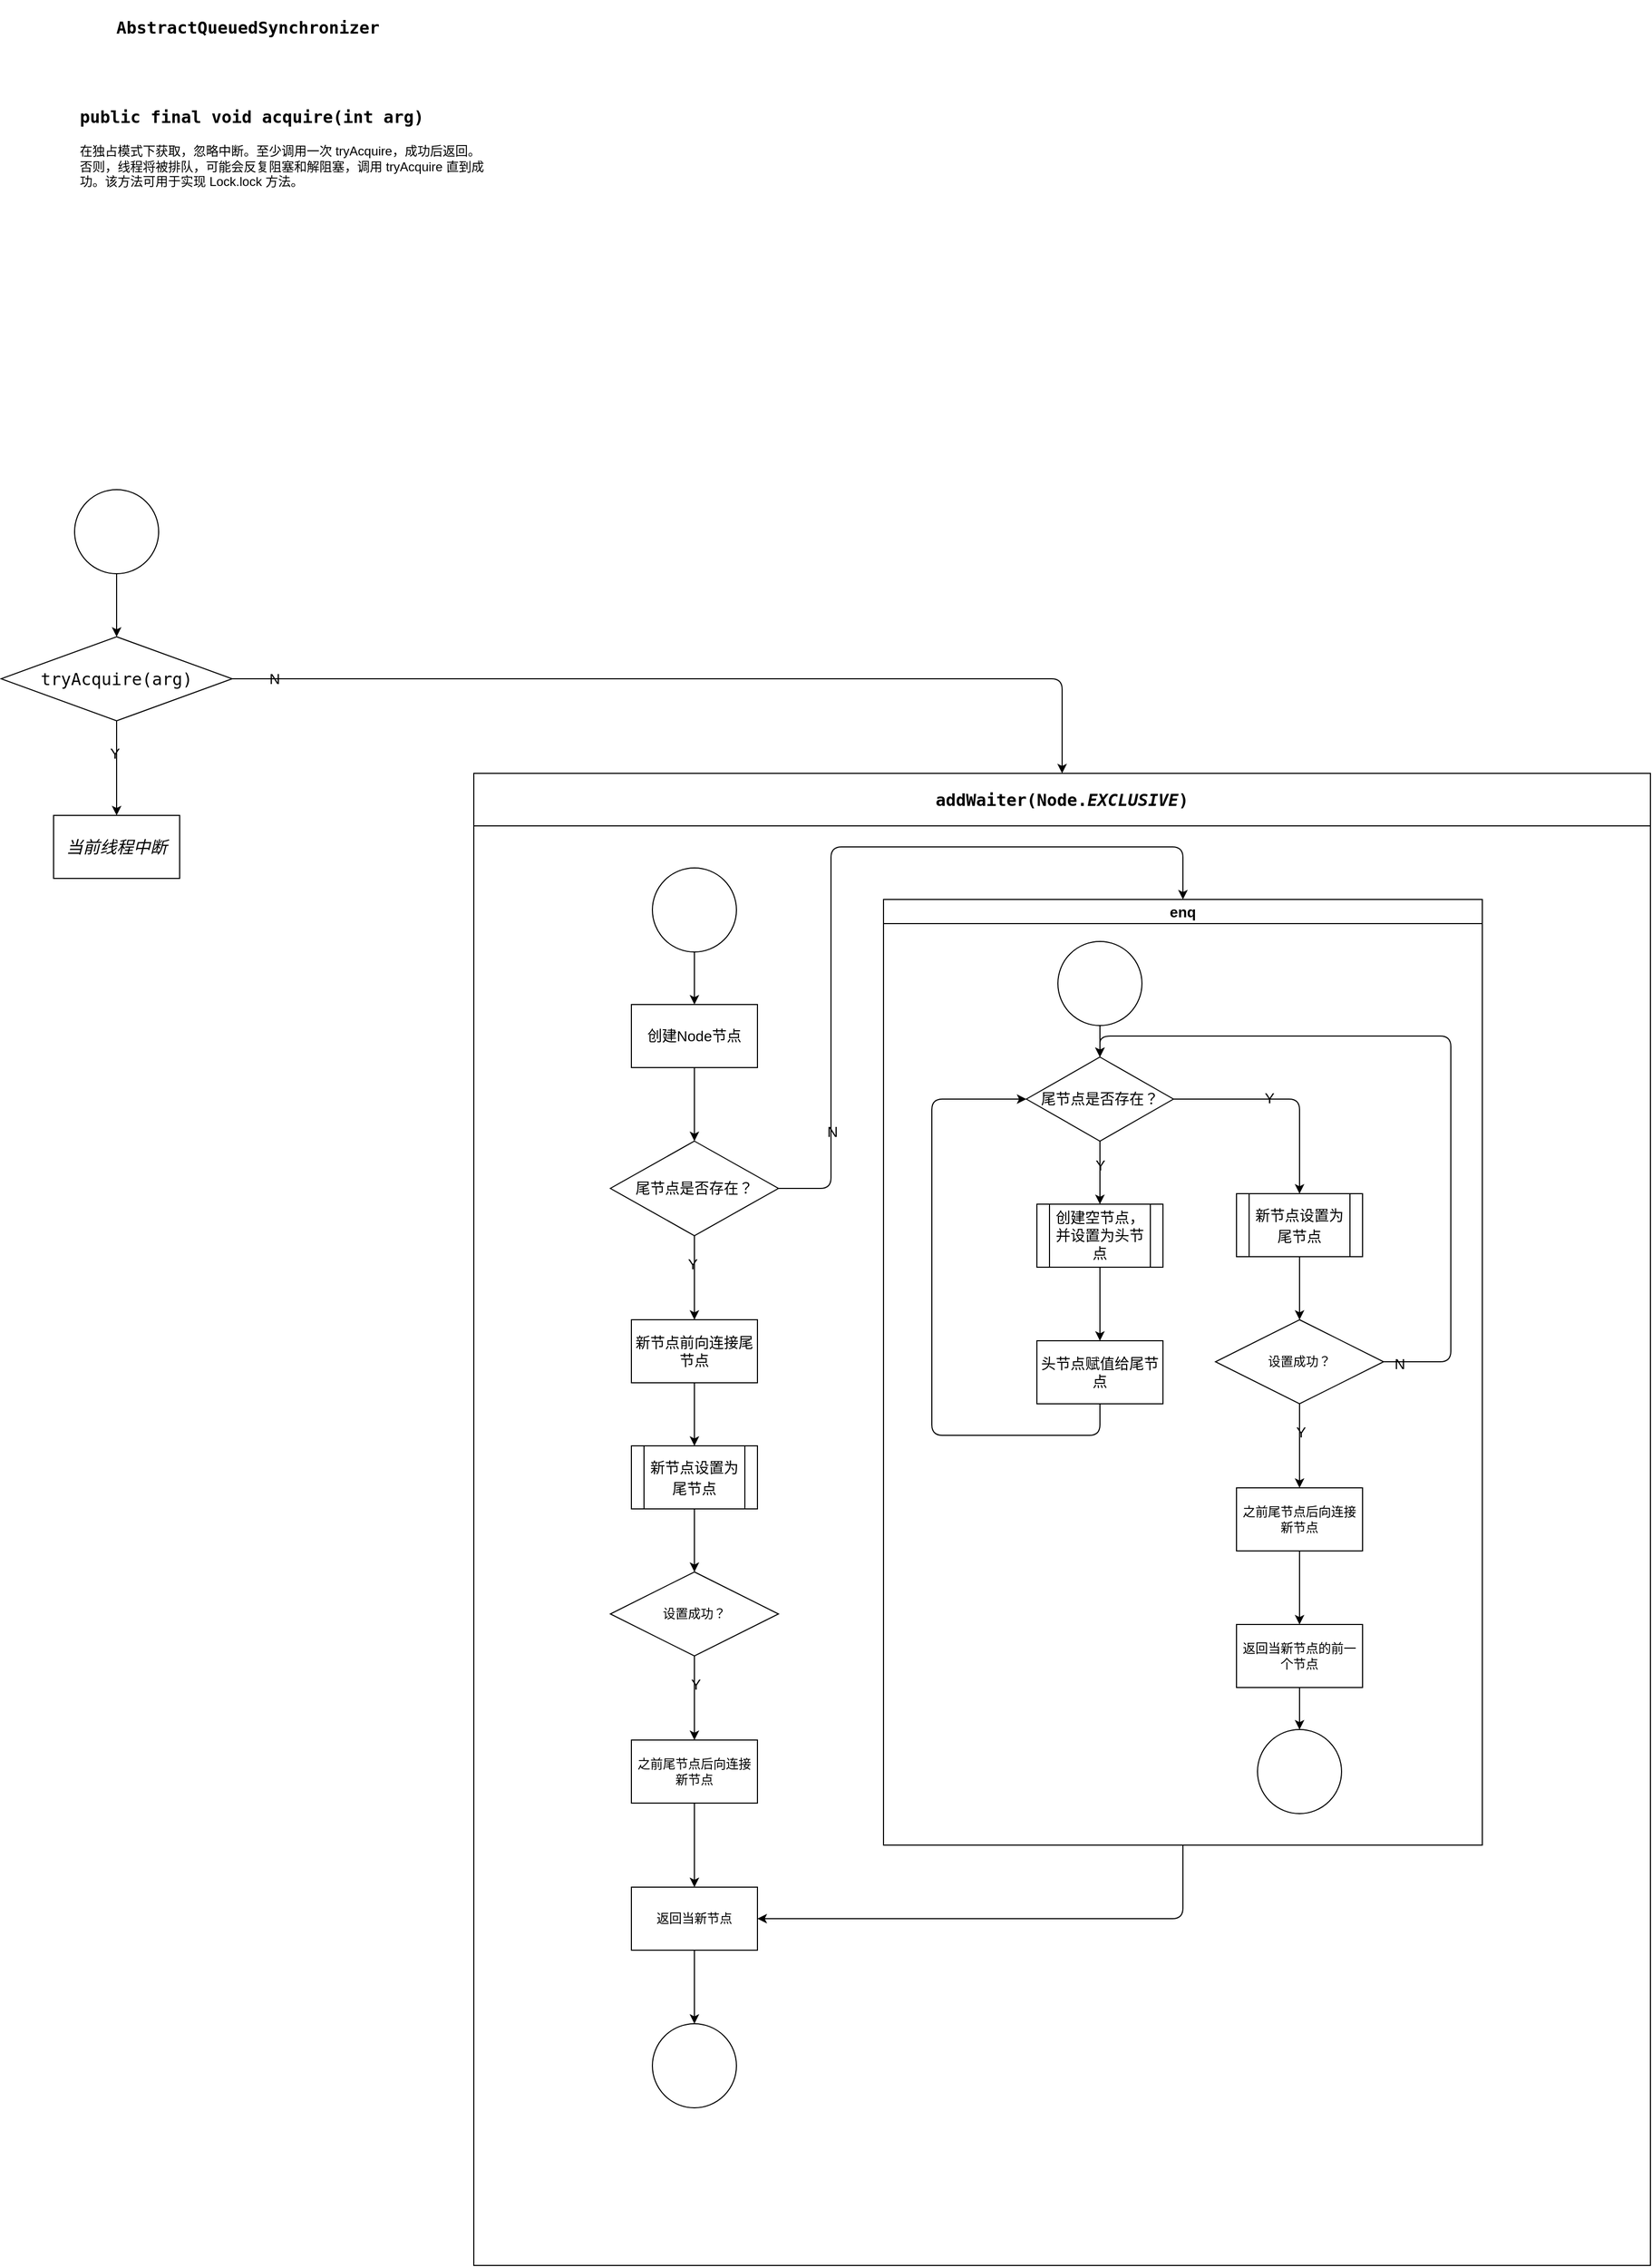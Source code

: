 <mxfile version="21.6.8" type="device" pages="4">
  <diagram id="f9ofhvscqAVapVEzPAAC" name="acquire(int arg)">
    <mxGraphModel dx="1936" dy="1835" grid="1" gridSize="10" guides="1" tooltips="1" connect="1" arrows="1" fold="1" page="1" pageScale="1" pageWidth="850" pageHeight="1100" math="0" shadow="0">
      <root>
        <mxCell id="0" />
        <mxCell id="1" parent="0" />
        <mxCell id="3" value="&lt;h1&gt;&lt;div style=&quot;&quot;&gt;&lt;pre style=&quot;font-family:&#39;Fira Code Medium&#39;,monospace;font-size:12.0pt;&quot;&gt;&lt;div&gt;&lt;pre style=&quot;font-family:&#39;Fira Code Medium&#39;,monospace;font-size:12.0pt;&quot;&gt;&lt;span style=&quot;&quot;&gt;public final void &lt;/span&gt;&lt;span style=&quot;&quot;&gt;acquire&lt;/span&gt;(&lt;span style=&quot;&quot;&gt;int &lt;/span&gt;arg)&lt;/pre&gt;&lt;/div&gt;&lt;/pre&gt;&lt;/div&gt;&lt;/h1&gt;&lt;p&gt;在独占模式下获取，忽略中断。至少调用一次 tryAcquire，成功后返回。否则，线程将被排队，可能会反复阻塞和解阻塞，调用 tryAcquire 直到成功。该方法可用于实现 Lock.lock 方法。&lt;/p&gt;" style="text;html=1;strokeColor=none;fillColor=none;spacing=5;spacingTop=-20;whiteSpace=wrap;overflow=hidden;rounded=0;labelBackgroundColor=none;fontColor=default;" parent="1" vertex="1">
          <mxGeometry x="-110" y="10" width="400" height="130" as="geometry" />
        </mxCell>
        <mxCell id="4" value="&lt;div style=&quot;&quot;&gt;&lt;pre style=&quot;font-family:&#39;Fira Code Medium&#39;,monospace;font-size:12.0pt;&quot;&gt;&lt;b&gt;AbstractQueuedSynchronizer&lt;/b&gt;&lt;/pre&gt;&lt;/div&gt;" style="text;html=1;strokeColor=none;fillColor=none;align=center;verticalAlign=middle;whiteSpace=wrap;rounded=0;labelBackgroundColor=none;fontColor=default;" parent="1" vertex="1">
          <mxGeometry x="-120" y="-80" width="350" height="40" as="geometry" />
        </mxCell>
        <mxCell id="7" value="" style="edgeStyle=orthogonalEdgeStyle;html=1;entryX=0.5;entryY=0;entryDx=0;entryDy=0;labelBackgroundColor=none;fontColor=default;" parent="1" source="5" target="96" edge="1">
          <mxGeometry relative="1" as="geometry">
            <mxPoint x="-70" y="710" as="targetPoint" />
          </mxGeometry>
        </mxCell>
        <mxCell id="9" value="&lt;font style=&quot;font-size: 14px;&quot;&gt;Y&lt;/font&gt;" style="edgeLabel;html=1;align=center;verticalAlign=middle;resizable=0;points=[];labelBackgroundColor=none;fontColor=default;" parent="7" vertex="1" connectable="0">
          <mxGeometry x="-0.311" y="-2" relative="1" as="geometry">
            <mxPoint as="offset" />
          </mxGeometry>
        </mxCell>
        <mxCell id="21" value="" style="edgeStyle=orthogonalEdgeStyle;html=1;fontSize=14;entryX=0.5;entryY=0;entryDx=0;entryDy=0;exitX=1;exitY=0.5;exitDx=0;exitDy=0;labelBackgroundColor=none;fontColor=default;" parent="1" source="5" target="24" edge="1">
          <mxGeometry relative="1" as="geometry">
            <mxPoint x="495" y="670" as="targetPoint" />
          </mxGeometry>
        </mxCell>
        <mxCell id="22" value="N" style="edgeLabel;html=1;align=center;verticalAlign=middle;resizable=0;points=[];fontSize=14;labelBackgroundColor=none;fontColor=default;" parent="21" vertex="1" connectable="0">
          <mxGeometry x="-0.168" y="-2" relative="1" as="geometry">
            <mxPoint x="-326" y="-2" as="offset" />
          </mxGeometry>
        </mxCell>
        <mxCell id="5" value="&lt;div style=&quot;&quot;&gt;&lt;pre style=&quot;font-family:&#39;Fira Code Medium&#39;,monospace;font-size:12.0pt;&quot;&gt;&lt;div&gt;&lt;pre style=&quot;font-family:&#39;Fira Code Medium&#39;,monospace;font-size:12.0pt;&quot;&gt;tryAcquire(arg)&lt;/pre&gt;&lt;/div&gt;&lt;/pre&gt;&lt;/div&gt;" style="rhombus;whiteSpace=wrap;html=1;labelBackgroundColor=none;fontColor=default;" parent="1" vertex="1">
          <mxGeometry x="-180" y="520" width="220" height="80" as="geometry" />
        </mxCell>
        <mxCell id="24" value="&lt;div style=&quot;&quot;&gt;&lt;pre style=&quot;font-family:&#39;Fira Code Medium&#39;,monospace;font-size:12.0pt;&quot;&gt;addWaiter(Node.&lt;span style=&quot;font-style: italic;&quot;&gt;EXCLUSIVE&lt;/span&gt;)&lt;/pre&gt;&lt;/div&gt;" style="swimlane;whiteSpace=wrap;html=1;fontSize=14;startSize=50;labelBackgroundColor=none;fontColor=default;fillColor=default;" parent="1" vertex="1">
          <mxGeometry x="270" y="650" width="1120" height="1420" as="geometry">
            <mxRectangle x="270" y="650" width="290" height="60" as="alternateBounds" />
          </mxGeometry>
        </mxCell>
        <mxCell id="27" value="" style="edgeStyle=orthogonalEdgeStyle;html=1;fontSize=14;labelBackgroundColor=none;fontColor=default;" parent="24" source="25" target="26" edge="1">
          <mxGeometry relative="1" as="geometry" />
        </mxCell>
        <mxCell id="25" value="创建Node节点" style="rounded=0;whiteSpace=wrap;html=1;fontSize=14;labelBackgroundColor=none;fontColor=default;" parent="24" vertex="1">
          <mxGeometry x="150" y="220" width="120" height="60" as="geometry" />
        </mxCell>
        <mxCell id="30" value="" style="edgeStyle=orthogonalEdgeStyle;html=1;fontSize=14;labelBackgroundColor=none;fontColor=default;" parent="24" source="26" target="29" edge="1">
          <mxGeometry relative="1" as="geometry" />
        </mxCell>
        <mxCell id="35" value="Y" style="edgeLabel;html=1;align=center;verticalAlign=middle;resizable=0;points=[];fontSize=14;labelBackgroundColor=none;fontColor=default;" parent="30" vertex="1" connectable="0">
          <mxGeometry x="-0.327" y="-2" relative="1" as="geometry">
            <mxPoint as="offset" />
          </mxGeometry>
        </mxCell>
        <mxCell id="26" value="尾节点是否存在？" style="rhombus;whiteSpace=wrap;html=1;fontSize=14;fillColor=default;rounded=0;labelBackgroundColor=none;fontColor=default;" parent="24" vertex="1">
          <mxGeometry x="130" y="350" width="160" height="90" as="geometry" />
        </mxCell>
        <mxCell id="59" style="edgeStyle=orthogonalEdgeStyle;html=1;exitX=0.5;exitY=1;exitDx=0;exitDy=0;entryX=0.5;entryY=0;entryDx=0;entryDy=0;fontSize=14;labelBackgroundColor=none;fontColor=default;" parent="24" source="29" target="LIpXykSS2qwct6Vp1co--42" edge="1">
          <mxGeometry relative="1" as="geometry" />
        </mxCell>
        <mxCell id="29" value="新节点前向连接尾节点" style="whiteSpace=wrap;html=1;fontSize=14;fillColor=default;rounded=0;labelBackgroundColor=none;fontColor=default;" parent="24" vertex="1">
          <mxGeometry x="150" y="520" width="120" height="60" as="geometry" />
        </mxCell>
        <mxCell id="60" style="edgeStyle=orthogonalEdgeStyle;html=1;exitX=0.5;exitY=1;exitDx=0;exitDy=0;entryX=0.5;entryY=0;entryDx=0;entryDy=0;fontSize=14;labelBackgroundColor=none;fontColor=default;" parent="24" source="LIpXykSS2qwct6Vp1co--42" target="43" edge="1">
          <mxGeometry relative="1" as="geometry" />
        </mxCell>
        <mxCell id="LIpXykSS2qwct6Vp1co--42" value="&lt;pre style=&quot;font-family: &amp;quot;Fira Code Medium&amp;quot;, monospace;&quot;&gt;&lt;span style=&quot;white-space: normal;&quot;&gt;&lt;font style=&quot;font-size: 14px;&quot;&gt;新节点设置为尾节点&lt;/font&gt;&lt;/span&gt;&lt;span style=&quot;font-size: 12pt;&quot;&gt;&lt;br&gt;&lt;/span&gt;&lt;/pre&gt;" style="shape=process;whiteSpace=wrap;html=1;backgroundOutline=1;fontSize=16;fontColor=default;labelBackgroundColor=none;" parent="24" vertex="1">
          <mxGeometry x="150" y="640" width="120" height="60" as="geometry" />
        </mxCell>
        <mxCell id="46" value="" style="edgeStyle=orthogonalEdgeStyle;html=1;labelBackgroundColor=none;fontColor=default;" parent="24" source="43" target="45" edge="1">
          <mxGeometry relative="1" as="geometry" />
        </mxCell>
        <mxCell id="47" value="&lt;font style=&quot;font-size: 14px;&quot;&gt;Y&lt;/font&gt;" style="edgeLabel;html=1;align=center;verticalAlign=middle;resizable=0;points=[];labelBackgroundColor=none;fontColor=default;" parent="46" vertex="1" connectable="0">
          <mxGeometry x="-0.325" y="1" relative="1" as="geometry">
            <mxPoint as="offset" />
          </mxGeometry>
        </mxCell>
        <mxCell id="43" value="设置成功？" style="rhombus;whiteSpace=wrap;html=1;labelBackgroundColor=none;fontColor=default;" parent="24" vertex="1">
          <mxGeometry x="130" y="760" width="160" height="80" as="geometry" />
        </mxCell>
        <mxCell id="52" value="" style="edgeStyle=orthogonalEdgeStyle;html=1;fontSize=14;labelBackgroundColor=none;fontColor=default;" parent="24" source="45" target="51" edge="1">
          <mxGeometry relative="1" as="geometry" />
        </mxCell>
        <mxCell id="45" value="之前尾节点后向连接新节点" style="whiteSpace=wrap;html=1;labelBackgroundColor=none;fontColor=default;" parent="24" vertex="1">
          <mxGeometry x="150" y="920" width="120" height="60" as="geometry" />
        </mxCell>
        <mxCell id="54" value="" style="edgeStyle=orthogonalEdgeStyle;html=1;fontSize=14;labelBackgroundColor=none;fontColor=default;" parent="24" source="51" target="53" edge="1">
          <mxGeometry relative="1" as="geometry" />
        </mxCell>
        <mxCell id="51" value="返回当新节点" style="whiteSpace=wrap;html=1;labelBackgroundColor=none;fontColor=default;" parent="24" vertex="1">
          <mxGeometry x="150" y="1060" width="120" height="60" as="geometry" />
        </mxCell>
        <mxCell id="53" value="" style="ellipse;whiteSpace=wrap;html=1;labelBackgroundColor=none;fontColor=default;" parent="24" vertex="1">
          <mxGeometry x="170" y="1190" width="80" height="80" as="geometry" />
        </mxCell>
        <mxCell id="56" style="edgeStyle=orthogonalEdgeStyle;html=1;entryX=0.5;entryY=0;entryDx=0;entryDy=0;fontSize=14;labelBackgroundColor=none;fontColor=default;" parent="24" source="55" target="25" edge="1">
          <mxGeometry relative="1" as="geometry" />
        </mxCell>
        <mxCell id="55" value="" style="ellipse;whiteSpace=wrap;html=1;aspect=fixed;fontSize=14;labelBackgroundColor=none;fontColor=default;" parent="24" vertex="1">
          <mxGeometry x="170" y="90" width="80" height="80" as="geometry" />
        </mxCell>
        <mxCell id="37" value="" style="edgeStyle=orthogonalEdgeStyle;html=1;fontSize=14;entryX=0.5;entryY=0;entryDx=0;entryDy=0;labelBackgroundColor=none;fontColor=default;" parent="24" source="26" target="83" edge="1">
          <mxGeometry relative="1" as="geometry">
            <mxPoint x="580" y="510" as="targetPoint" />
            <Array as="points">
              <mxPoint x="340" y="395" />
              <mxPoint x="340" y="70" />
              <mxPoint x="675" y="70" />
            </Array>
          </mxGeometry>
        </mxCell>
        <mxCell id="38" value="N" style="edgeLabel;html=1;align=center;verticalAlign=middle;resizable=0;points=[];fontSize=14;labelBackgroundColor=none;fontColor=default;" parent="37" vertex="1" connectable="0">
          <mxGeometry x="-0.28" y="-1" relative="1" as="geometry">
            <mxPoint y="169" as="offset" />
          </mxGeometry>
        </mxCell>
        <mxCell id="95" style="edgeStyle=orthogonalEdgeStyle;html=1;exitX=0.5;exitY=1;exitDx=0;exitDy=0;entryX=1;entryY=0.5;entryDx=0;entryDy=0;fontSize=14;labelBackgroundColor=none;fontColor=default;" parent="24" source="83" target="51" edge="1">
          <mxGeometry relative="1" as="geometry" />
        </mxCell>
        <mxCell id="83" value="enq" style="swimlane;whiteSpace=wrap;html=1;fontSize=14;labelBackgroundColor=none;fontColor=default;" parent="24" vertex="1">
          <mxGeometry x="390" y="120" width="570" height="900" as="geometry">
            <mxRectangle x="390" y="120" width="70" height="30" as="alternateBounds" />
          </mxGeometry>
        </mxCell>
        <mxCell id="64" value="头节点赋值给尾节点" style="whiteSpace=wrap;html=1;fontSize=14;labelBackgroundColor=none;fontColor=default;" parent="83" vertex="1">
          <mxGeometry x="146" y="420" width="120" height="60" as="geometry" />
        </mxCell>
        <mxCell id="61" value="尾节点是否存在？" style="rhombus;whiteSpace=wrap;html=1;fontSize=14;labelBackgroundColor=none;fontColor=default;" parent="83" vertex="1">
          <mxGeometry x="136" y="150" width="140" height="80" as="geometry" />
        </mxCell>
        <mxCell id="66" value="创建空节点，并设置为头节点" style="shape=process;whiteSpace=wrap;html=1;backgroundOutline=1;fontSize=14;labelBackgroundColor=none;fontColor=default;" parent="83" vertex="1">
          <mxGeometry x="146" y="290" width="120" height="60" as="geometry" />
        </mxCell>
        <mxCell id="65" value="" style="edgeStyle=orthogonalEdgeStyle;html=1;fontSize=14;exitX=0.5;exitY=1;exitDx=0;exitDy=0;labelBackgroundColor=none;fontColor=default;" parent="83" source="66" target="64" edge="1">
          <mxGeometry relative="1" as="geometry">
            <mxPoint x="206" y="350" as="sourcePoint" />
          </mxGeometry>
        </mxCell>
        <mxCell id="63" value="" style="edgeStyle=orthogonalEdgeStyle;html=1;fontSize=14;entryX=0.5;entryY=0;entryDx=0;entryDy=0;labelBackgroundColor=none;fontColor=default;" parent="83" source="61" target="66" edge="1">
          <mxGeometry relative="1" as="geometry">
            <mxPoint x="206" y="280" as="targetPoint" />
          </mxGeometry>
        </mxCell>
        <mxCell id="81" value="Y" style="edgeLabel;html=1;align=center;verticalAlign=middle;resizable=0;points=[];fontSize=14;labelBackgroundColor=none;fontColor=default;" parent="63" vertex="1" connectable="0">
          <mxGeometry x="-0.231" relative="1" as="geometry">
            <mxPoint as="offset" />
          </mxGeometry>
        </mxCell>
        <mxCell id="70" value="&lt;pre style=&quot;font-family: &amp;quot;Fira Code Medium&amp;quot;, monospace;&quot;&gt;&lt;span style=&quot;white-space: normal;&quot;&gt;&lt;font style=&quot;font-size: 14px;&quot;&gt;新节点设置为尾节点&lt;/font&gt;&lt;/span&gt;&lt;span style=&quot;font-size: 12pt;&quot;&gt;&lt;br&gt;&lt;/span&gt;&lt;/pre&gt;" style="shape=process;whiteSpace=wrap;html=1;backgroundOutline=1;fontSize=16;fontColor=default;labelBackgroundColor=none;" parent="83" vertex="1">
          <mxGeometry x="336" y="280" width="120" height="60" as="geometry" />
        </mxCell>
        <mxCell id="69" value="" style="edgeStyle=orthogonalEdgeStyle;html=1;fontSize=14;entryX=0.5;entryY=0;entryDx=0;entryDy=0;labelBackgroundColor=none;fontColor=default;" parent="83" source="61" target="70" edge="1">
          <mxGeometry relative="1" as="geometry">
            <mxPoint x="406" y="280" as="targetPoint" />
          </mxGeometry>
        </mxCell>
        <mxCell id="71" value="Y" style="edgeLabel;html=1;align=center;verticalAlign=middle;resizable=0;points=[];fontSize=14;labelBackgroundColor=none;fontColor=default;" parent="69" vertex="1" connectable="0">
          <mxGeometry x="-0.133" y="1" relative="1" as="geometry">
            <mxPoint as="offset" />
          </mxGeometry>
        </mxCell>
        <mxCell id="90" style="edgeStyle=orthogonalEdgeStyle;html=1;exitX=1;exitY=0.5;exitDx=0;exitDy=0;entryX=0.5;entryY=0;entryDx=0;entryDy=0;fontSize=14;labelBackgroundColor=none;fontColor=default;" parent="83" source="74" target="61" edge="1">
          <mxGeometry relative="1" as="geometry">
            <Array as="points">
              <mxPoint x="540" y="440" />
              <mxPoint x="540" y="130" />
              <mxPoint x="206" y="130" />
            </Array>
          </mxGeometry>
        </mxCell>
        <mxCell id="91" value="N" style="edgeLabel;html=1;align=center;verticalAlign=middle;resizable=0;points=[];fontSize=14;labelBackgroundColor=none;fontColor=default;" parent="90" vertex="1" connectable="0">
          <mxGeometry x="-0.959" y="-2" relative="1" as="geometry">
            <mxPoint as="offset" />
          </mxGeometry>
        </mxCell>
        <mxCell id="74" value="设置成功？" style="rhombus;whiteSpace=wrap;html=1;labelBackgroundColor=none;fontColor=default;" parent="83" vertex="1">
          <mxGeometry x="316" y="400" width="160" height="80" as="geometry" />
        </mxCell>
        <mxCell id="75" value="之前尾节点后向连接新节点" style="whiteSpace=wrap;html=1;labelBackgroundColor=none;fontColor=default;" parent="83" vertex="1">
          <mxGeometry x="336" y="560" width="120" height="60" as="geometry" />
        </mxCell>
        <mxCell id="76" value="" style="edgeStyle=orthogonalEdgeStyle;html=1;fontSize=14;labelBackgroundColor=none;fontColor=default;" parent="83" source="70" target="74" edge="1">
          <mxGeometry relative="1" as="geometry" />
        </mxCell>
        <mxCell id="72" value="" style="edgeStyle=orthogonalEdgeStyle;html=1;labelBackgroundColor=none;fontColor=default;" parent="83" source="74" target="75" edge="1">
          <mxGeometry relative="1" as="geometry" />
        </mxCell>
        <mxCell id="73" value="&lt;font style=&quot;font-size: 14px;&quot;&gt;Y&lt;/font&gt;" style="edgeLabel;html=1;align=center;verticalAlign=middle;resizable=0;points=[];labelBackgroundColor=none;fontColor=default;" parent="72" vertex="1" connectable="0">
          <mxGeometry x="-0.325" y="1" relative="1" as="geometry">
            <mxPoint as="offset" />
          </mxGeometry>
        </mxCell>
        <mxCell id="85" value="" style="edgeStyle=orthogonalEdgeStyle;html=1;fontSize=14;labelBackgroundColor=none;fontColor=default;" parent="83" source="77" target="84" edge="1">
          <mxGeometry relative="1" as="geometry" />
        </mxCell>
        <mxCell id="77" value="返回当新节点的前一个节点" style="whiteSpace=wrap;html=1;labelBackgroundColor=none;fontColor=default;" parent="83" vertex="1">
          <mxGeometry x="336" y="690" width="120" height="60" as="geometry" />
        </mxCell>
        <mxCell id="78" value="" style="edgeStyle=orthogonalEdgeStyle;html=1;fontSize=14;labelBackgroundColor=none;fontColor=default;" parent="83" source="75" target="77" edge="1">
          <mxGeometry relative="1" as="geometry" />
        </mxCell>
        <mxCell id="80" style="edgeStyle=orthogonalEdgeStyle;html=1;exitX=0.5;exitY=1;exitDx=0;exitDy=0;fontSize=14;entryX=0;entryY=0.5;entryDx=0;entryDy=0;labelBackgroundColor=none;fontColor=default;" parent="83" source="64" target="61" edge="1">
          <mxGeometry relative="1" as="geometry">
            <mxPoint x="26" y="170" as="targetPoint" />
            <Array as="points">
              <mxPoint x="206" y="510" />
              <mxPoint x="46" y="510" />
              <mxPoint x="46" y="190" />
            </Array>
          </mxGeometry>
        </mxCell>
        <mxCell id="84" value="" style="ellipse;whiteSpace=wrap;html=1;labelBackgroundColor=none;fontColor=default;" parent="83" vertex="1">
          <mxGeometry x="356" y="790" width="80" height="80" as="geometry" />
        </mxCell>
        <mxCell id="89" value="" style="edgeStyle=orthogonalEdgeStyle;html=1;fontSize=14;labelBackgroundColor=none;fontColor=default;" parent="83" source="88" target="61" edge="1">
          <mxGeometry relative="1" as="geometry" />
        </mxCell>
        <mxCell id="88" value="" style="ellipse;whiteSpace=wrap;html=1;aspect=fixed;fontSize=14;labelBackgroundColor=none;fontColor=default;" parent="83" vertex="1">
          <mxGeometry x="166" y="40" width="80" height="80" as="geometry" />
        </mxCell>
        <mxCell id="40" style="edgeStyle=orthogonalEdgeStyle;html=1;entryX=0.5;entryY=0;entryDx=0;entryDy=0;labelBackgroundColor=none;fontColor=default;" parent="1" source="39" target="5" edge="1">
          <mxGeometry relative="1" as="geometry" />
        </mxCell>
        <mxCell id="39" value="" style="ellipse;whiteSpace=wrap;html=1;aspect=fixed;labelBackgroundColor=none;fontColor=default;" parent="1" vertex="1">
          <mxGeometry x="-110" y="380" width="80" height="80" as="geometry" />
        </mxCell>
        <mxCell id="96" value="&lt;pre style=&quot;font-family: &amp;quot;Fira Code Medium&amp;quot;, monospace; font-size: 12pt;&quot;&gt;&lt;i style=&quot;font-size: 12pt;&quot;&gt;当前线程中断&lt;/i&gt;&lt;/pre&gt;" style="rounded=0;whiteSpace=wrap;html=1;fontSize=14;labelBackgroundColor=none;fontColor=default;" parent="1" vertex="1">
          <mxGeometry x="-130" y="690" width="120" height="60" as="geometry" />
        </mxCell>
      </root>
    </mxGraphModel>
  </diagram>
  <diagram id="zjGJxaz_YKM-sOUEJDx1" name="Page-2">
    <mxGraphModel dx="1192" dy="827" grid="1" gridSize="10" guides="1" tooltips="1" connect="1" arrows="1" fold="1" page="1" pageScale="1" pageWidth="850" pageHeight="1100" math="0" shadow="0">
      <root>
        <mxCell id="0" />
        <mxCell id="1" parent="0" />
      </root>
    </mxGraphModel>
  </diagram>
  <diagram id="eimo9RbLeU8j0LPWjHyK" name="addWaiter">
    <mxGraphModel dx="1086" dy="735" grid="1" gridSize="10" guides="1" tooltips="1" connect="1" arrows="1" fold="1" page="1" pageScale="1" pageWidth="850" pageHeight="1100" math="0" shadow="0">
      <root>
        <mxCell id="0" />
        <mxCell id="1" parent="0" />
        <mxCell id="x-CPDvdp4OWk2buD2e3R-1" value="&lt;div style=&quot;&quot;&gt;&lt;pre style=&quot;font-family:&#39;Fira Code Medium&#39;,monospace;font-size:12.0pt;&quot;&gt;addWaiter(Node.&lt;span style=&quot;font-style: italic;&quot;&gt;EXCLUSIVE&lt;/span&gt;)&lt;/pre&gt;&lt;/div&gt;" style="swimlane;whiteSpace=wrap;html=1;fontSize=14;startSize=50;labelBackgroundColor=none;fontColor=default;labelBorderColor=none;" parent="1" vertex="1">
          <mxGeometry x="250" y="540" width="1120" height="1420" as="geometry">
            <mxRectangle x="270" y="650" width="290" height="60" as="alternateBounds" />
          </mxGeometry>
        </mxCell>
        <mxCell id="x-CPDvdp4OWk2buD2e3R-2" value="" style="edgeStyle=orthogonalEdgeStyle;html=1;fontSize=14;labelBackgroundColor=none;fontColor=default;labelBorderColor=none;" parent="x-CPDvdp4OWk2buD2e3R-1" source="x-CPDvdp4OWk2buD2e3R-3" target="x-CPDvdp4OWk2buD2e3R-6" edge="1">
          <mxGeometry relative="1" as="geometry" />
        </mxCell>
        <mxCell id="x-CPDvdp4OWk2buD2e3R-3" value="创建Node节点" style="rounded=0;whiteSpace=wrap;html=1;fontSize=14;labelBackgroundColor=none;fontColor=default;labelBorderColor=none;" parent="x-CPDvdp4OWk2buD2e3R-1" vertex="1">
          <mxGeometry x="150" y="220" width="120" height="60" as="geometry" />
        </mxCell>
        <mxCell id="x-CPDvdp4OWk2buD2e3R-4" value="" style="edgeStyle=orthogonalEdgeStyle;html=1;fontSize=14;labelBackgroundColor=none;fontColor=default;labelBorderColor=none;" parent="x-CPDvdp4OWk2buD2e3R-1" source="x-CPDvdp4OWk2buD2e3R-6" target="x-CPDvdp4OWk2buD2e3R-8" edge="1">
          <mxGeometry relative="1" as="geometry" />
        </mxCell>
        <mxCell id="x-CPDvdp4OWk2buD2e3R-5" value="Y" style="edgeLabel;html=1;align=center;verticalAlign=middle;resizable=0;points=[];fontSize=14;labelBackgroundColor=none;fontColor=default;labelBorderColor=none;" parent="x-CPDvdp4OWk2buD2e3R-4" vertex="1" connectable="0">
          <mxGeometry x="-0.327" y="-2" relative="1" as="geometry">
            <mxPoint as="offset" />
          </mxGeometry>
        </mxCell>
        <mxCell id="x-CPDvdp4OWk2buD2e3R-6" value="尾节点是否存在？" style="rhombus;whiteSpace=wrap;html=1;fontSize=14;fillColor=default;rounded=0;labelBackgroundColor=none;fontColor=default;labelBorderColor=none;strokeColor=default;" parent="x-CPDvdp4OWk2buD2e3R-1" vertex="1">
          <mxGeometry x="130" y="350" width="160" height="90" as="geometry" />
        </mxCell>
        <mxCell id="x-CPDvdp4OWk2buD2e3R-7" style="edgeStyle=orthogonalEdgeStyle;html=1;exitX=0.5;exitY=1;exitDx=0;exitDy=0;entryX=0.5;entryY=0;entryDx=0;entryDy=0;fontSize=14;labelBackgroundColor=none;fontColor=default;labelBorderColor=none;" parent="x-CPDvdp4OWk2buD2e3R-1" source="x-CPDvdp4OWk2buD2e3R-8" target="x-CPDvdp4OWk2buD2e3R-10" edge="1">
          <mxGeometry relative="1" as="geometry" />
        </mxCell>
        <mxCell id="x-CPDvdp4OWk2buD2e3R-8" value="新节点前向连接尾节点" style="whiteSpace=wrap;html=1;fontSize=14;fillColor=default;rounded=0;labelBackgroundColor=none;fontColor=default;labelBorderColor=none;" parent="x-CPDvdp4OWk2buD2e3R-1" vertex="1">
          <mxGeometry x="150" y="520" width="120" height="60" as="geometry" />
        </mxCell>
        <mxCell id="x-CPDvdp4OWk2buD2e3R-9" style="edgeStyle=orthogonalEdgeStyle;html=1;exitX=0.5;exitY=1;exitDx=0;exitDy=0;entryX=0.5;entryY=0;entryDx=0;entryDy=0;fontSize=14;labelBackgroundColor=none;fontColor=default;labelBorderColor=none;" parent="x-CPDvdp4OWk2buD2e3R-1" source="x-CPDvdp4OWk2buD2e3R-10" target="x-CPDvdp4OWk2buD2e3R-13" edge="1">
          <mxGeometry relative="1" as="geometry" />
        </mxCell>
        <mxCell id="x-CPDvdp4OWk2buD2e3R-10" value="&lt;pre style=&quot;font-family: &amp;quot;Fira Code Medium&amp;quot;, monospace;&quot;&gt;&lt;span style=&quot;white-space: normal;&quot;&gt;&lt;font style=&quot;font-size: 14px;&quot;&gt;新节点设置为尾节点&lt;/font&gt;&lt;/span&gt;&lt;span style=&quot;font-size: 12pt;&quot;&gt;&lt;br&gt;&lt;/span&gt;&lt;/pre&gt;" style="shape=process;whiteSpace=wrap;html=1;backgroundOutline=1;fontSize=16;fontColor=default;labelBackgroundColor=none;labelBorderColor=none;fillColor=default;strokeColor=default;" parent="x-CPDvdp4OWk2buD2e3R-1" vertex="1">
          <mxGeometry x="150" y="640" width="120" height="60" as="geometry" />
        </mxCell>
        <mxCell id="x-CPDvdp4OWk2buD2e3R-11" value="" style="edgeStyle=orthogonalEdgeStyle;html=1;labelBackgroundColor=none;fontColor=default;labelBorderColor=none;" parent="x-CPDvdp4OWk2buD2e3R-1" source="x-CPDvdp4OWk2buD2e3R-13" target="x-CPDvdp4OWk2buD2e3R-15" edge="1">
          <mxGeometry relative="1" as="geometry" />
        </mxCell>
        <mxCell id="x-CPDvdp4OWk2buD2e3R-12" value="&lt;font style=&quot;font-size: 14px;&quot;&gt;Y&lt;/font&gt;" style="edgeLabel;html=1;align=center;verticalAlign=middle;resizable=0;points=[];labelBackgroundColor=none;fontColor=default;labelBorderColor=none;" parent="x-CPDvdp4OWk2buD2e3R-11" vertex="1" connectable="0">
          <mxGeometry x="-0.325" y="1" relative="1" as="geometry">
            <mxPoint as="offset" />
          </mxGeometry>
        </mxCell>
        <mxCell id="x-CPDvdp4OWk2buD2e3R-13" value="设置成功？" style="rhombus;whiteSpace=wrap;html=1;labelBackgroundColor=none;fontColor=default;labelBorderColor=none;" parent="x-CPDvdp4OWk2buD2e3R-1" vertex="1">
          <mxGeometry x="130" y="760" width="160" height="80" as="geometry" />
        </mxCell>
        <mxCell id="x-CPDvdp4OWk2buD2e3R-14" value="" style="edgeStyle=orthogonalEdgeStyle;html=1;fontSize=14;labelBackgroundColor=none;fontColor=default;labelBorderColor=none;" parent="x-CPDvdp4OWk2buD2e3R-1" source="x-CPDvdp4OWk2buD2e3R-15" target="x-CPDvdp4OWk2buD2e3R-17" edge="1">
          <mxGeometry relative="1" as="geometry" />
        </mxCell>
        <mxCell id="x-CPDvdp4OWk2buD2e3R-15" value="之前尾节点后向连接新节点" style="whiteSpace=wrap;html=1;labelBackgroundColor=none;fontColor=default;labelBorderColor=none;" parent="x-CPDvdp4OWk2buD2e3R-1" vertex="1">
          <mxGeometry x="150" y="920" width="120" height="60" as="geometry" />
        </mxCell>
        <mxCell id="x-CPDvdp4OWk2buD2e3R-16" value="" style="edgeStyle=orthogonalEdgeStyle;html=1;fontSize=14;labelBackgroundColor=none;fontColor=default;labelBorderColor=none;" parent="x-CPDvdp4OWk2buD2e3R-1" source="x-CPDvdp4OWk2buD2e3R-17" target="x-CPDvdp4OWk2buD2e3R-18" edge="1">
          <mxGeometry relative="1" as="geometry" />
        </mxCell>
        <mxCell id="x-CPDvdp4OWk2buD2e3R-17" value="返回当新节点" style="whiteSpace=wrap;html=1;labelBackgroundColor=none;fontColor=default;labelBorderColor=none;" parent="x-CPDvdp4OWk2buD2e3R-1" vertex="1">
          <mxGeometry x="150" y="1060" width="120" height="60" as="geometry" />
        </mxCell>
        <mxCell id="x-CPDvdp4OWk2buD2e3R-18" value="" style="ellipse;whiteSpace=wrap;html=1;labelBackgroundColor=none;fontColor=default;labelBorderColor=none;" parent="x-CPDvdp4OWk2buD2e3R-1" vertex="1">
          <mxGeometry x="170" y="1190" width="80" height="80" as="geometry" />
        </mxCell>
        <mxCell id="x-CPDvdp4OWk2buD2e3R-19" style="edgeStyle=orthogonalEdgeStyle;html=1;entryX=0.5;entryY=0;entryDx=0;entryDy=0;fontSize=14;labelBackgroundColor=none;fontColor=default;labelBorderColor=none;" parent="x-CPDvdp4OWk2buD2e3R-1" source="x-CPDvdp4OWk2buD2e3R-20" target="x-CPDvdp4OWk2buD2e3R-3" edge="1">
          <mxGeometry relative="1" as="geometry" />
        </mxCell>
        <mxCell id="x-CPDvdp4OWk2buD2e3R-20" value="" style="ellipse;whiteSpace=wrap;html=1;aspect=fixed;fontSize=14;labelBackgroundColor=none;fontColor=default;labelBorderColor=none;" parent="x-CPDvdp4OWk2buD2e3R-1" vertex="1">
          <mxGeometry x="170" y="90" width="80" height="80" as="geometry" />
        </mxCell>
        <mxCell id="x-CPDvdp4OWk2buD2e3R-21" value="" style="edgeStyle=orthogonalEdgeStyle;html=1;fontSize=14;entryX=0.5;entryY=0;entryDx=0;entryDy=0;labelBackgroundColor=none;fontColor=default;labelBorderColor=none;" parent="x-CPDvdp4OWk2buD2e3R-1" source="x-CPDvdp4OWk2buD2e3R-6" target="x-CPDvdp4OWk2buD2e3R-24" edge="1">
          <mxGeometry relative="1" as="geometry">
            <mxPoint x="580" y="510" as="targetPoint" />
            <Array as="points">
              <mxPoint x="340" y="395" />
              <mxPoint x="340" y="70" />
              <mxPoint x="675" y="70" />
            </Array>
          </mxGeometry>
        </mxCell>
        <mxCell id="x-CPDvdp4OWk2buD2e3R-22" value="N" style="edgeLabel;html=1;align=center;verticalAlign=middle;resizable=0;points=[];fontSize=14;labelBackgroundColor=none;fontColor=default;labelBorderColor=none;" parent="x-CPDvdp4OWk2buD2e3R-21" vertex="1" connectable="0">
          <mxGeometry x="-0.28" y="-1" relative="1" as="geometry">
            <mxPoint y="169" as="offset" />
          </mxGeometry>
        </mxCell>
        <mxCell id="x-CPDvdp4OWk2buD2e3R-23" style="edgeStyle=orthogonalEdgeStyle;html=1;exitX=0.5;exitY=1;exitDx=0;exitDy=0;entryX=1;entryY=0.5;entryDx=0;entryDy=0;fontSize=14;labelBackgroundColor=none;fontColor=default;labelBorderColor=none;" parent="x-CPDvdp4OWk2buD2e3R-1" source="x-CPDvdp4OWk2buD2e3R-24" target="x-CPDvdp4OWk2buD2e3R-17" edge="1">
          <mxGeometry relative="1" as="geometry" />
        </mxCell>
        <mxCell id="x-CPDvdp4OWk2buD2e3R-24" value="enq" style="swimlane;whiteSpace=wrap;html=1;fontSize=14;labelBackgroundColor=none;fontColor=default;labelBorderColor=none;" parent="x-CPDvdp4OWk2buD2e3R-1" vertex="1">
          <mxGeometry x="390" y="120" width="570" height="900" as="geometry">
            <mxRectangle x="390" y="120" width="70" height="30" as="alternateBounds" />
          </mxGeometry>
        </mxCell>
        <mxCell id="x-CPDvdp4OWk2buD2e3R-25" value="头节点赋值给尾节点" style="whiteSpace=wrap;html=1;fontSize=14;labelBackgroundColor=none;fontColor=default;labelBorderColor=none;" parent="x-CPDvdp4OWk2buD2e3R-24" vertex="1">
          <mxGeometry x="146" y="420" width="120" height="60" as="geometry" />
        </mxCell>
        <mxCell id="x-CPDvdp4OWk2buD2e3R-26" value="尾节点是否存在？" style="rhombus;whiteSpace=wrap;html=1;fontSize=14;labelBackgroundColor=none;fontColor=default;labelBorderColor=none;" parent="x-CPDvdp4OWk2buD2e3R-24" vertex="1">
          <mxGeometry x="136" y="150" width="140" height="80" as="geometry" />
        </mxCell>
        <mxCell id="x-CPDvdp4OWk2buD2e3R-27" value="创建空节点，并设置为头节点" style="shape=process;whiteSpace=wrap;html=1;backgroundOutline=1;fontSize=14;labelBackgroundColor=none;fontColor=default;labelBorderColor=none;" parent="x-CPDvdp4OWk2buD2e3R-24" vertex="1">
          <mxGeometry x="146" y="290" width="120" height="60" as="geometry" />
        </mxCell>
        <mxCell id="x-CPDvdp4OWk2buD2e3R-28" value="" style="edgeStyle=orthogonalEdgeStyle;html=1;fontSize=14;exitX=0.5;exitY=1;exitDx=0;exitDy=0;labelBackgroundColor=none;fontColor=default;labelBorderColor=none;" parent="x-CPDvdp4OWk2buD2e3R-24" source="x-CPDvdp4OWk2buD2e3R-27" target="x-CPDvdp4OWk2buD2e3R-25" edge="1">
          <mxGeometry relative="1" as="geometry">
            <mxPoint x="206" y="350" as="sourcePoint" />
          </mxGeometry>
        </mxCell>
        <mxCell id="x-CPDvdp4OWk2buD2e3R-29" value="" style="edgeStyle=orthogonalEdgeStyle;html=1;fontSize=14;entryX=0.5;entryY=0;entryDx=0;entryDy=0;labelBackgroundColor=none;fontColor=default;labelBorderColor=none;" parent="x-CPDvdp4OWk2buD2e3R-24" source="x-CPDvdp4OWk2buD2e3R-26" target="x-CPDvdp4OWk2buD2e3R-27" edge="1">
          <mxGeometry relative="1" as="geometry">
            <mxPoint x="206" y="280" as="targetPoint" />
          </mxGeometry>
        </mxCell>
        <mxCell id="x-CPDvdp4OWk2buD2e3R-30" value="Y" style="edgeLabel;html=1;align=center;verticalAlign=middle;resizable=0;points=[];fontSize=14;labelBackgroundColor=none;fontColor=default;labelBorderColor=none;" parent="x-CPDvdp4OWk2buD2e3R-29" vertex="1" connectable="0">
          <mxGeometry x="-0.231" relative="1" as="geometry">
            <mxPoint as="offset" />
          </mxGeometry>
        </mxCell>
        <mxCell id="x-CPDvdp4OWk2buD2e3R-31" value="&lt;pre style=&quot;font-family: &amp;quot;Fira Code Medium&amp;quot;, monospace;&quot;&gt;&lt;span style=&quot;white-space: normal;&quot;&gt;&lt;font style=&quot;font-size: 14px;&quot;&gt;新节点设置为尾节点&lt;/font&gt;&lt;/span&gt;&lt;span style=&quot;font-size: 12pt;&quot;&gt;&lt;br&gt;&lt;/span&gt;&lt;/pre&gt;" style="shape=process;whiteSpace=wrap;html=1;backgroundOutline=1;fontSize=16;fontColor=default;labelBackgroundColor=none;labelBorderColor=none;" parent="x-CPDvdp4OWk2buD2e3R-24" vertex="1">
          <mxGeometry x="336" y="280" width="120" height="60" as="geometry" />
        </mxCell>
        <mxCell id="x-CPDvdp4OWk2buD2e3R-32" value="" style="edgeStyle=orthogonalEdgeStyle;html=1;fontSize=14;entryX=0.5;entryY=0;entryDx=0;entryDy=0;labelBackgroundColor=none;fontColor=default;labelBorderColor=none;" parent="x-CPDvdp4OWk2buD2e3R-24" source="x-CPDvdp4OWk2buD2e3R-26" target="x-CPDvdp4OWk2buD2e3R-31" edge="1">
          <mxGeometry relative="1" as="geometry">
            <mxPoint x="406" y="280" as="targetPoint" />
          </mxGeometry>
        </mxCell>
        <mxCell id="x-CPDvdp4OWk2buD2e3R-33" value="Y" style="edgeLabel;html=1;align=center;verticalAlign=middle;resizable=0;points=[];fontSize=14;labelBackgroundColor=none;fontColor=default;labelBorderColor=none;" parent="x-CPDvdp4OWk2buD2e3R-32" vertex="1" connectable="0">
          <mxGeometry x="-0.133" y="1" relative="1" as="geometry">
            <mxPoint as="offset" />
          </mxGeometry>
        </mxCell>
        <mxCell id="x-CPDvdp4OWk2buD2e3R-34" style="edgeStyle=orthogonalEdgeStyle;html=1;exitX=1;exitY=0.5;exitDx=0;exitDy=0;entryX=0.5;entryY=0;entryDx=0;entryDy=0;fontSize=14;labelBackgroundColor=none;fontColor=default;labelBorderColor=none;" parent="x-CPDvdp4OWk2buD2e3R-24" source="x-CPDvdp4OWk2buD2e3R-36" target="x-CPDvdp4OWk2buD2e3R-26" edge="1">
          <mxGeometry relative="1" as="geometry">
            <Array as="points">
              <mxPoint x="540" y="440" />
              <mxPoint x="540" y="130" />
              <mxPoint x="206" y="130" />
            </Array>
          </mxGeometry>
        </mxCell>
        <mxCell id="x-CPDvdp4OWk2buD2e3R-35" value="N" style="edgeLabel;html=1;align=center;verticalAlign=middle;resizable=0;points=[];fontSize=14;labelBackgroundColor=none;fontColor=default;labelBorderColor=none;" parent="x-CPDvdp4OWk2buD2e3R-34" vertex="1" connectable="0">
          <mxGeometry x="-0.959" y="-2" relative="1" as="geometry">
            <mxPoint as="offset" />
          </mxGeometry>
        </mxCell>
        <mxCell id="x-CPDvdp4OWk2buD2e3R-36" value="设置成功？" style="rhombus;whiteSpace=wrap;html=1;labelBackgroundColor=none;fontColor=default;labelBorderColor=none;" parent="x-CPDvdp4OWk2buD2e3R-24" vertex="1">
          <mxGeometry x="316" y="400" width="160" height="80" as="geometry" />
        </mxCell>
        <mxCell id="x-CPDvdp4OWk2buD2e3R-37" value="之前尾节点后向连接新节点" style="whiteSpace=wrap;html=1;labelBackgroundColor=none;fontColor=default;labelBorderColor=none;" parent="x-CPDvdp4OWk2buD2e3R-24" vertex="1">
          <mxGeometry x="336" y="560" width="120" height="60" as="geometry" />
        </mxCell>
        <mxCell id="x-CPDvdp4OWk2buD2e3R-38" value="" style="edgeStyle=orthogonalEdgeStyle;html=1;fontSize=14;labelBackgroundColor=none;fontColor=default;labelBorderColor=none;" parent="x-CPDvdp4OWk2buD2e3R-24" source="x-CPDvdp4OWk2buD2e3R-31" target="x-CPDvdp4OWk2buD2e3R-36" edge="1">
          <mxGeometry relative="1" as="geometry" />
        </mxCell>
        <mxCell id="x-CPDvdp4OWk2buD2e3R-39" value="" style="edgeStyle=orthogonalEdgeStyle;html=1;labelBackgroundColor=none;fontColor=default;labelBorderColor=none;" parent="x-CPDvdp4OWk2buD2e3R-24" source="x-CPDvdp4OWk2buD2e3R-36" target="x-CPDvdp4OWk2buD2e3R-37" edge="1">
          <mxGeometry relative="1" as="geometry" />
        </mxCell>
        <mxCell id="x-CPDvdp4OWk2buD2e3R-40" value="&lt;font style=&quot;font-size: 14px;&quot;&gt;Y&lt;/font&gt;" style="edgeLabel;html=1;align=center;verticalAlign=middle;resizable=0;points=[];labelBackgroundColor=none;fontColor=default;labelBorderColor=none;" parent="x-CPDvdp4OWk2buD2e3R-39" vertex="1" connectable="0">
          <mxGeometry x="-0.325" y="1" relative="1" as="geometry">
            <mxPoint as="offset" />
          </mxGeometry>
        </mxCell>
        <mxCell id="x-CPDvdp4OWk2buD2e3R-41" value="" style="edgeStyle=orthogonalEdgeStyle;html=1;fontSize=14;labelBackgroundColor=none;fontColor=default;labelBorderColor=none;" parent="x-CPDvdp4OWk2buD2e3R-24" source="x-CPDvdp4OWk2buD2e3R-42" target="x-CPDvdp4OWk2buD2e3R-45" edge="1">
          <mxGeometry relative="1" as="geometry" />
        </mxCell>
        <mxCell id="x-CPDvdp4OWk2buD2e3R-42" value="返回当新节点的前一个节点" style="whiteSpace=wrap;html=1;labelBackgroundColor=none;fontColor=default;labelBorderColor=none;" parent="x-CPDvdp4OWk2buD2e3R-24" vertex="1">
          <mxGeometry x="336" y="690" width="120" height="60" as="geometry" />
        </mxCell>
        <mxCell id="x-CPDvdp4OWk2buD2e3R-43" value="" style="edgeStyle=orthogonalEdgeStyle;html=1;fontSize=14;labelBackgroundColor=none;fontColor=default;labelBorderColor=none;" parent="x-CPDvdp4OWk2buD2e3R-24" source="x-CPDvdp4OWk2buD2e3R-37" target="x-CPDvdp4OWk2buD2e3R-42" edge="1">
          <mxGeometry relative="1" as="geometry" />
        </mxCell>
        <mxCell id="x-CPDvdp4OWk2buD2e3R-44" style="edgeStyle=orthogonalEdgeStyle;html=1;exitX=0.5;exitY=1;exitDx=0;exitDy=0;fontSize=14;entryX=0;entryY=0.5;entryDx=0;entryDy=0;labelBackgroundColor=none;fontColor=default;labelBorderColor=none;" parent="x-CPDvdp4OWk2buD2e3R-24" source="x-CPDvdp4OWk2buD2e3R-25" target="x-CPDvdp4OWk2buD2e3R-26" edge="1">
          <mxGeometry relative="1" as="geometry">
            <mxPoint x="26" y="170" as="targetPoint" />
            <Array as="points">
              <mxPoint x="206" y="510" />
              <mxPoint x="46" y="510" />
              <mxPoint x="46" y="190" />
            </Array>
          </mxGeometry>
        </mxCell>
        <mxCell id="x-CPDvdp4OWk2buD2e3R-45" value="" style="ellipse;whiteSpace=wrap;html=1;labelBackgroundColor=none;fontColor=default;labelBorderColor=none;" parent="x-CPDvdp4OWk2buD2e3R-24" vertex="1">
          <mxGeometry x="356" y="790" width="80" height="80" as="geometry" />
        </mxCell>
        <mxCell id="x-CPDvdp4OWk2buD2e3R-46" value="" style="edgeStyle=orthogonalEdgeStyle;html=1;fontSize=14;labelBackgroundColor=none;fontColor=default;labelBorderColor=none;" parent="x-CPDvdp4OWk2buD2e3R-24" source="x-CPDvdp4OWk2buD2e3R-47" target="x-CPDvdp4OWk2buD2e3R-26" edge="1">
          <mxGeometry relative="1" as="geometry" />
        </mxCell>
        <mxCell id="x-CPDvdp4OWk2buD2e3R-47" value="" style="ellipse;whiteSpace=wrap;html=1;aspect=fixed;fontSize=14;labelBackgroundColor=none;fontColor=default;labelBorderColor=none;" parent="x-CPDvdp4OWk2buD2e3R-24" vertex="1">
          <mxGeometry x="166" y="40" width="80" height="80" as="geometry" />
        </mxCell>
        <mxCell id="5nDD9t8ZRpSm8tpqrGTt-1" value="Node" style="swimlane;fontStyle=0;childLayout=stackLayout;horizontal=1;startSize=26;fillColor=none;horizontalStack=0;resizeParent=1;resizeParentMax=0;resizeLast=0;collapsible=1;marginBottom=0;fontSize=14;labelBackgroundColor=none;fontColor=default;labelBorderColor=none;" parent="1" vertex="1">
          <mxGeometry x="450" y="140" width="140" height="78" as="geometry" />
        </mxCell>
        <mxCell id="5nDD9t8ZRpSm8tpqrGTt-2" value="prev: Node " style="text;strokeColor=none;fillColor=none;align=left;verticalAlign=top;spacingLeft=4;spacingRight=4;overflow=hidden;rotatable=0;points=[[0,0.5],[1,0.5]];portConstraint=eastwest;fontSize=14;labelBackgroundColor=none;fontColor=default;labelBorderColor=none;" parent="5nDD9t8ZRpSm8tpqrGTt-1" vertex="1">
          <mxGeometry y="26" width="140" height="26" as="geometry" />
        </mxCell>
        <mxCell id="5nDD9t8ZRpSm8tpqrGTt-3" value="next: Node" style="text;strokeColor=none;fillColor=none;align=left;verticalAlign=top;spacingLeft=4;spacingRight=4;overflow=hidden;rotatable=0;points=[[0,0.5],[1,0.5]];portConstraint=eastwest;fontSize=14;labelBackgroundColor=none;fontColor=default;labelBorderColor=none;" parent="5nDD9t8ZRpSm8tpqrGTt-1" vertex="1">
          <mxGeometry y="52" width="140" height="26" as="geometry" />
        </mxCell>
        <mxCell id="5nDD9t8ZRpSm8tpqrGTt-4" value="&lt;blockquote style=&quot;margin: 0 0 0 40px; border: none; padding: 0px;&quot;&gt;&lt;font style=&quot;font-size: 16px;&quot;&gt;&lt;b&gt;&lt;i&gt;tail&lt;/i&gt;&lt;/b&gt;&lt;/font&gt;&lt;/blockquote&gt;" style="shape=singleArrow;direction=south;whiteSpace=wrap;html=1;fontSize=14;labelBackgroundColor=none;fontColor=default;labelBorderColor=none;" parent="1" vertex="1">
          <mxGeometry x="500" y="40" width="40" height="100" as="geometry" />
        </mxCell>
        <object label="Node" id="5nDD9t8ZRpSm8tpqrGTt-5">
          <mxCell style="swimlane;fontStyle=0;childLayout=stackLayout;horizontal=1;startSize=26;fillColor=none;horizontalStack=0;resizeParent=1;resizeParentMax=0;resizeLast=0;collapsible=1;marginBottom=0;fontSize=14;labelBackgroundColor=none;fontColor=default;labelBorderColor=none;" parent="1" vertex="1">
            <mxGeometry x="250" y="140" width="140" height="78" as="geometry" />
          </mxCell>
        </object>
        <mxCell id="5nDD9t8ZRpSm8tpqrGTt-6" value="prev: Node " style="text;strokeColor=none;fillColor=none;align=left;verticalAlign=top;spacingLeft=4;spacingRight=4;overflow=hidden;rotatable=0;points=[[0,0.5],[1,0.5]];portConstraint=eastwest;fontSize=14;labelBackgroundColor=none;fontColor=default;labelBorderColor=none;" parent="5nDD9t8ZRpSm8tpqrGTt-5" vertex="1">
          <mxGeometry y="26" width="140" height="26" as="geometry" />
        </mxCell>
        <mxCell id="5nDD9t8ZRpSm8tpqrGTt-7" value="next: Node" style="text;strokeColor=none;fillColor=none;align=left;verticalAlign=top;spacingLeft=4;spacingRight=4;overflow=hidden;rotatable=0;points=[[0,0.5],[1,0.5]];portConstraint=eastwest;fontSize=14;labelBackgroundColor=none;fontColor=default;labelBorderColor=none;" parent="5nDD9t8ZRpSm8tpqrGTt-5" vertex="1">
          <mxGeometry y="52" width="140" height="26" as="geometry" />
        </mxCell>
        <mxCell id="5nDD9t8ZRpSm8tpqrGTt-8" style="edgeStyle=orthogonalEdgeStyle;html=1;exitX=1;exitY=0.5;exitDx=0;exitDy=0;entryX=-0.021;entryY=0.115;entryDx=0;entryDy=0;entryPerimeter=0;fontSize=16;fontColor=default;labelBackgroundColor=none;labelBorderColor=none;" parent="1" source="5nDD9t8ZRpSm8tpqrGTt-7" target="5nDD9t8ZRpSm8tpqrGTt-1" edge="1">
          <mxGeometry relative="1" as="geometry">
            <Array as="points">
              <mxPoint x="410" y="205" />
              <mxPoint x="410" y="149" />
            </Array>
          </mxGeometry>
        </mxCell>
        <mxCell id="5nDD9t8ZRpSm8tpqrGTt-9" style="edgeStyle=orthogonalEdgeStyle;html=1;exitX=0;exitY=0.5;exitDx=0;exitDy=0;entryX=0.471;entryY=1.038;entryDx=0;entryDy=0;entryPerimeter=0;fontSize=16;fontColor=default;labelBackgroundColor=none;labelBorderColor=none;" parent="1" source="5nDD9t8ZRpSm8tpqrGTt-2" target="5nDD9t8ZRpSm8tpqrGTt-7" edge="1">
          <mxGeometry relative="1" as="geometry">
            <Array as="points">
              <mxPoint x="420" y="179" />
              <mxPoint x="420" y="240" />
              <mxPoint x="316" y="240" />
            </Array>
          </mxGeometry>
        </mxCell>
        <mxCell id="5nDD9t8ZRpSm8tpqrGTt-10" value="Node" style="swimlane;fontStyle=0;childLayout=stackLayout;horizontal=1;startSize=26;fillColor=none;horizontalStack=0;resizeParent=1;resizeParentMax=0;resizeLast=0;collapsible=1;marginBottom=0;fontSize=14;labelBackgroundColor=none;fontColor=default;labelBorderColor=none;" parent="1" vertex="1">
          <mxGeometry x="615" y="310" width="140" height="78" as="geometry" />
        </mxCell>
        <mxCell id="5nDD9t8ZRpSm8tpqrGTt-11" value="prev: Node " style="text;strokeColor=none;fillColor=none;align=left;verticalAlign=top;spacingLeft=4;spacingRight=4;overflow=hidden;rotatable=0;points=[[0,0.5],[1,0.5]];portConstraint=eastwest;fontSize=14;labelBackgroundColor=none;fontColor=default;labelBorderColor=none;" parent="5nDD9t8ZRpSm8tpqrGTt-10" vertex="1">
          <mxGeometry y="26" width="140" height="26" as="geometry" />
        </mxCell>
        <mxCell id="5nDD9t8ZRpSm8tpqrGTt-12" value="next: Node" style="text;strokeColor=none;fillColor=none;align=left;verticalAlign=top;spacingLeft=4;spacingRight=4;overflow=hidden;rotatable=0;points=[[0,0.5],[1,0.5]];portConstraint=eastwest;fontSize=14;labelBackgroundColor=none;fontColor=default;labelBorderColor=none;" parent="5nDD9t8ZRpSm8tpqrGTt-10" vertex="1">
          <mxGeometry y="52" width="140" height="26" as="geometry" />
        </mxCell>
        <mxCell id="5nDD9t8ZRpSm8tpqrGTt-13" style="edgeStyle=orthogonalEdgeStyle;html=1;exitX=1;exitY=0.5;exitDx=0;exitDy=0;entryX=0.993;entryY=0.154;entryDx=0;entryDy=0;entryPerimeter=0;fontSize=16;fontColor=default;labelBackgroundColor=none;labelBorderColor=none;" parent="1" source="5nDD9t8ZRpSm8tpqrGTt-11" target="5nDD9t8ZRpSm8tpqrGTt-1" edge="1">
          <mxGeometry relative="1" as="geometry">
            <Array as="points">
              <mxPoint x="790" y="349" />
              <mxPoint x="790" y="152" />
            </Array>
          </mxGeometry>
        </mxCell>
        <mxCell id="5nDD9t8ZRpSm8tpqrGTt-14" style="edgeStyle=orthogonalEdgeStyle;html=1;exitX=1;exitY=0.5;exitDx=0;exitDy=0;entryX=0.5;entryY=0;entryDx=0;entryDy=0;fontSize=16;fontColor=default;labelBackgroundColor=none;labelBorderColor=none;" parent="1" source="5nDD9t8ZRpSm8tpqrGTt-3" target="5nDD9t8ZRpSm8tpqrGTt-10" edge="1">
          <mxGeometry relative="1" as="geometry" />
        </mxCell>
        <mxCell id="5nDD9t8ZRpSm8tpqrGTt-19" value="&lt;blockquote style=&quot;margin: 0 0 0 40px; border: none; padding: 0px;&quot;&gt;&lt;font style=&quot;font-size: 16px;&quot;&gt;&lt;b&gt;&lt;i&gt;head&lt;/i&gt;&lt;/b&gt;&lt;/font&gt;&lt;/blockquote&gt;" style="shape=singleArrow;direction=south;whiteSpace=wrap;html=1;fontSize=14;labelBackgroundColor=none;fontColor=default;labelBorderColor=none;" parent="1" vertex="1">
          <mxGeometry x="300" y="40" width="40" height="100" as="geometry" />
        </mxCell>
      </root>
    </mxGraphModel>
  </diagram>
  <diagram id="ZMj_oVuZkOGbo49UZIVn" name="Page-4">
    <mxGraphModel dx="1086" dy="735" grid="1" gridSize="10" guides="1" tooltips="1" connect="1" arrows="1" fold="1" page="1" pageScale="1" pageWidth="850" pageHeight="1100" math="0" shadow="0">
      <root>
        <mxCell id="0" />
        <mxCell id="1" parent="0" />
      </root>
    </mxGraphModel>
  </diagram>
</mxfile>
